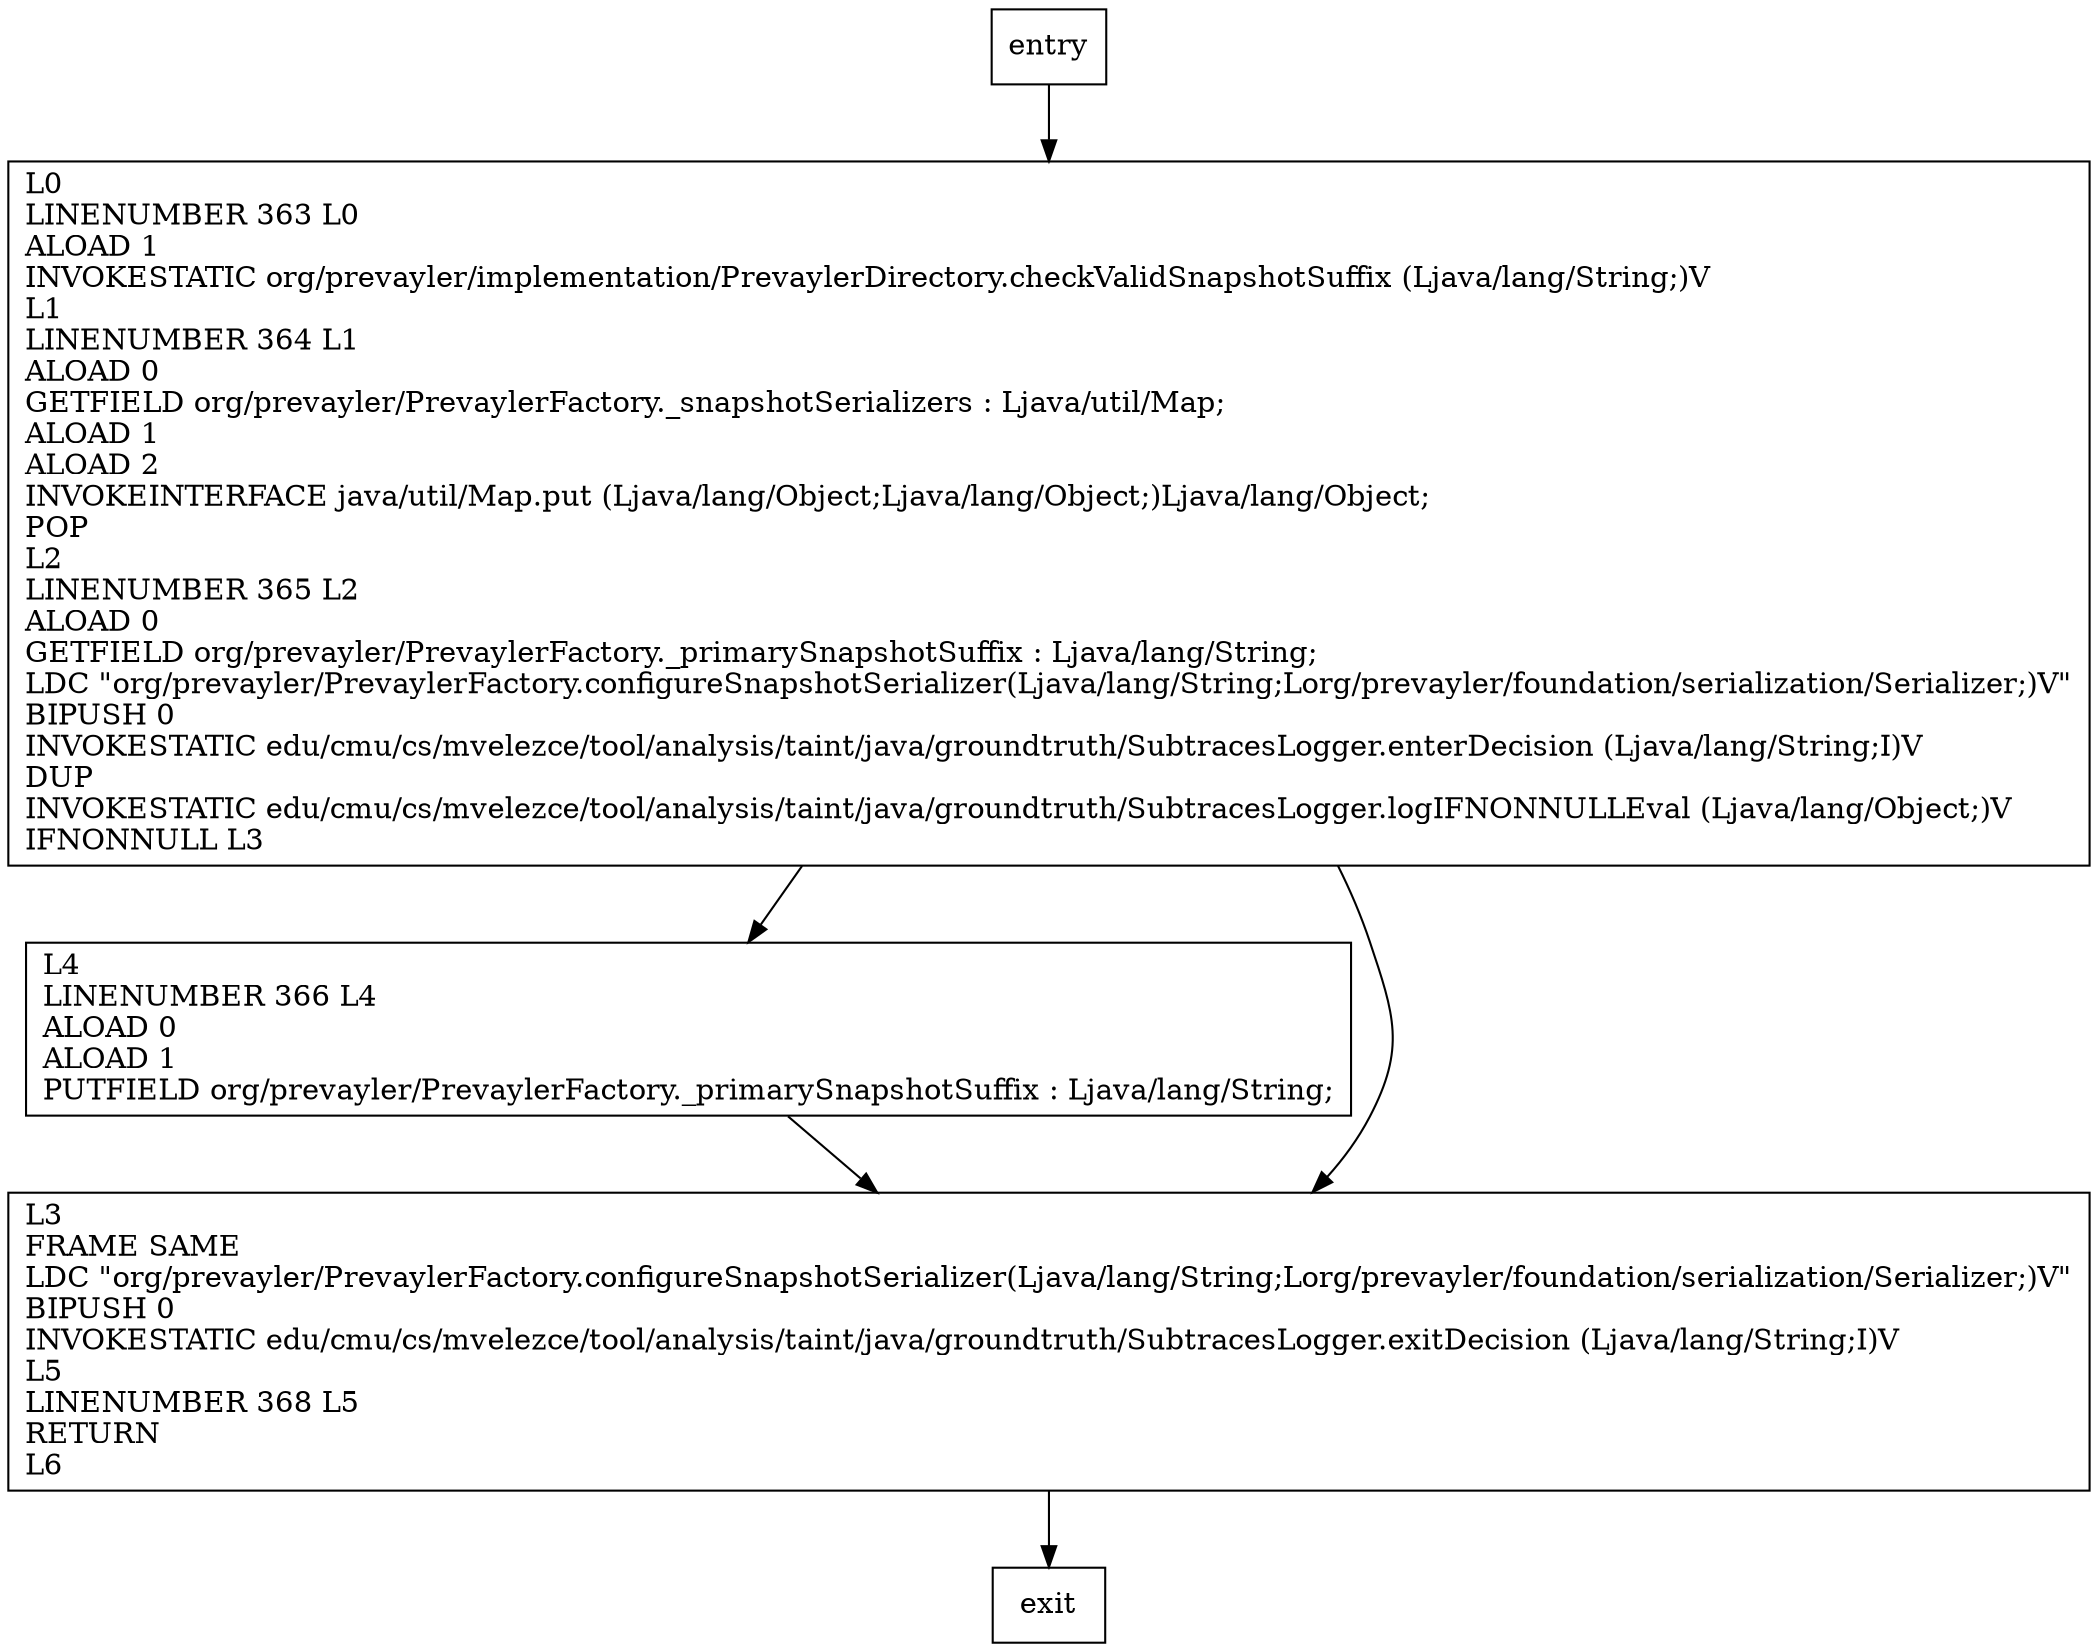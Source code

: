 digraph configureSnapshotSerializer {
node [shape=record];
1753178789 [label="L4\lLINENUMBER 366 L4\lALOAD 0\lALOAD 1\lPUTFIELD org/prevayler/PrevaylerFactory._primarySnapshotSuffix : Ljava/lang/String;\l"];
1309147872 [label="L0\lLINENUMBER 363 L0\lALOAD 1\lINVOKESTATIC org/prevayler/implementation/PrevaylerDirectory.checkValidSnapshotSuffix (Ljava/lang/String;)V\lL1\lLINENUMBER 364 L1\lALOAD 0\lGETFIELD org/prevayler/PrevaylerFactory._snapshotSerializers : Ljava/util/Map;\lALOAD 1\lALOAD 2\lINVOKEINTERFACE java/util/Map.put (Ljava/lang/Object;Ljava/lang/Object;)Ljava/lang/Object;\lPOP\lL2\lLINENUMBER 365 L2\lALOAD 0\lGETFIELD org/prevayler/PrevaylerFactory._primarySnapshotSuffix : Ljava/lang/String;\lLDC \"org/prevayler/PrevaylerFactory.configureSnapshotSerializer(Ljava/lang/String;Lorg/prevayler/foundation/serialization/Serializer;)V\"\lBIPUSH 0\lINVOKESTATIC edu/cmu/cs/mvelezce/tool/analysis/taint/java/groundtruth/SubtracesLogger.enterDecision (Ljava/lang/String;I)V\lDUP\lINVOKESTATIC edu/cmu/cs/mvelezce/tool/analysis/taint/java/groundtruth/SubtracesLogger.logIFNONNULLEval (Ljava/lang/Object;)V\lIFNONNULL L3\l"];
1243144433 [label="L3\lFRAME SAME\lLDC \"org/prevayler/PrevaylerFactory.configureSnapshotSerializer(Ljava/lang/String;Lorg/prevayler/foundation/serialization/Serializer;)V\"\lBIPUSH 0\lINVOKESTATIC edu/cmu/cs/mvelezce/tool/analysis/taint/java/groundtruth/SubtracesLogger.exitDecision (Ljava/lang/String;I)V\lL5\lLINENUMBER 368 L5\lRETURN\lL6\l"];
entry;
exit;
entry -> 1309147872;
1753178789 -> 1243144433;
1309147872 -> 1753178789;
1309147872 -> 1243144433;
1243144433 -> exit;
}

